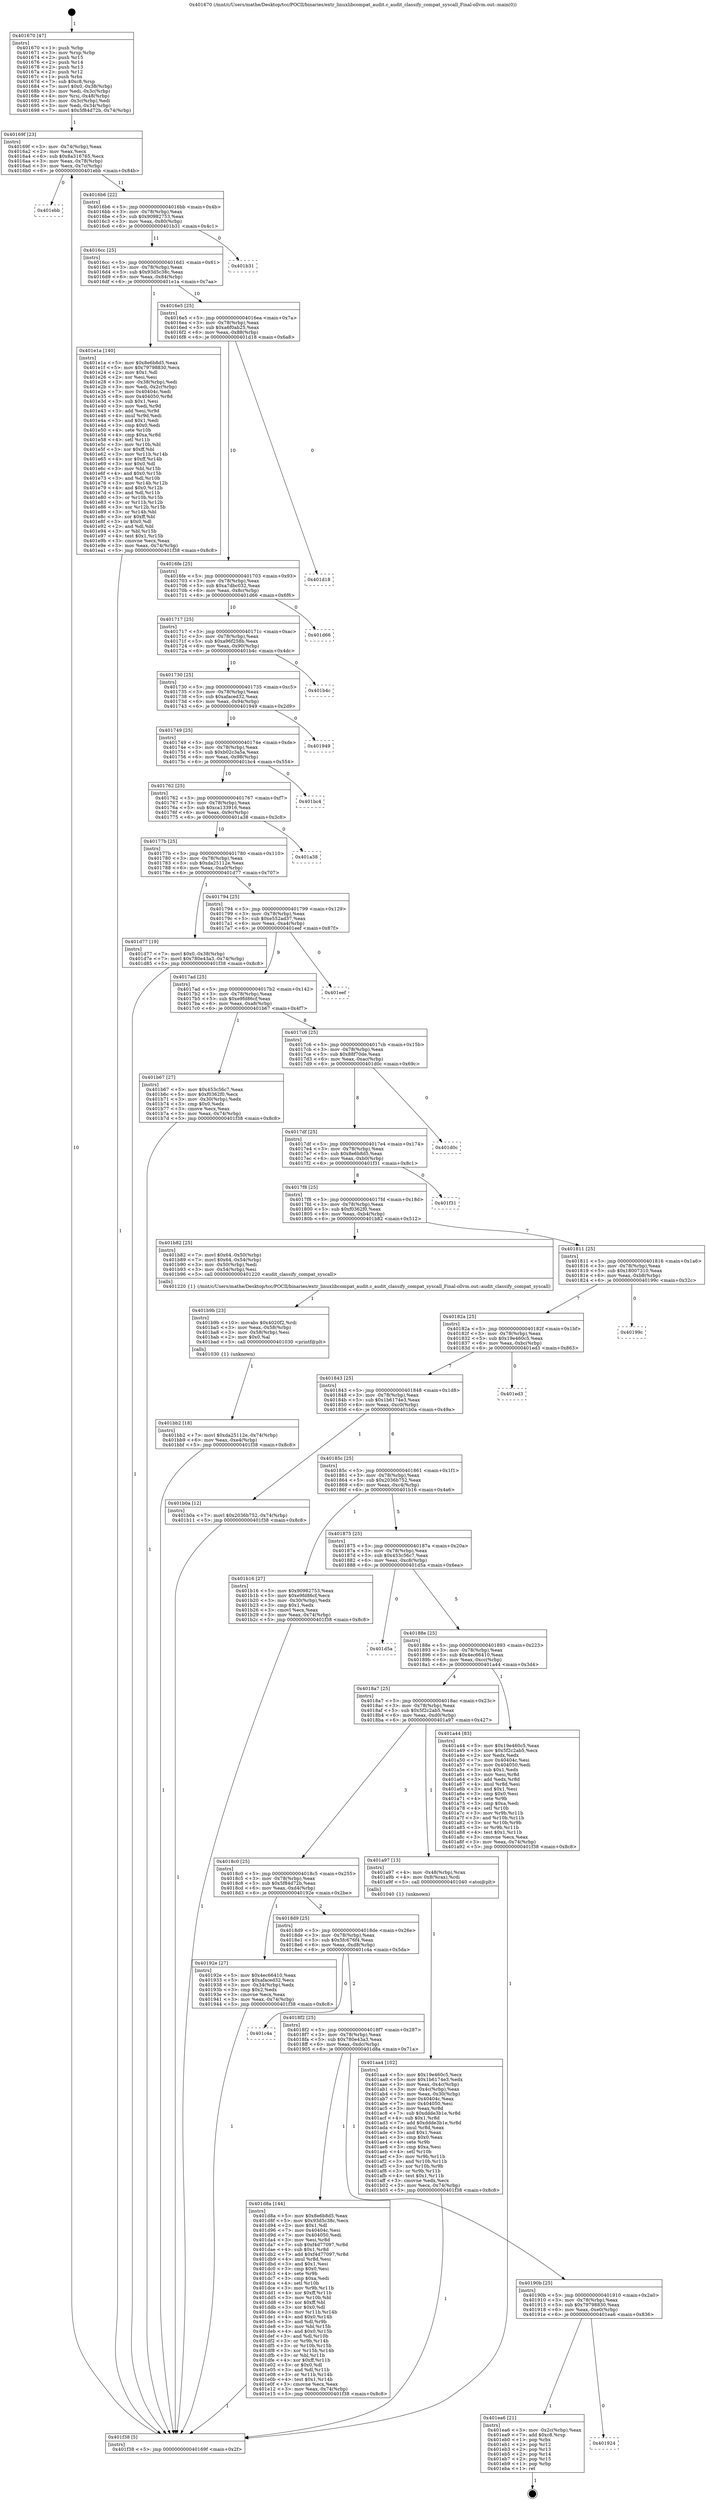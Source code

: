 digraph "0x401670" {
  label = "0x401670 (/mnt/c/Users/mathe/Desktop/tcc/POCII/binaries/extr_linuxlibcompat_audit.c_audit_classify_compat_syscall_Final-ollvm.out::main(0))"
  labelloc = "t"
  node[shape=record]

  Entry [label="",width=0.3,height=0.3,shape=circle,fillcolor=black,style=filled]
  "0x40169f" [label="{
     0x40169f [23]\l
     | [instrs]\l
     &nbsp;&nbsp;0x40169f \<+3\>: mov -0x74(%rbp),%eax\l
     &nbsp;&nbsp;0x4016a2 \<+2\>: mov %eax,%ecx\l
     &nbsp;&nbsp;0x4016a4 \<+6\>: sub $0x8a316765,%ecx\l
     &nbsp;&nbsp;0x4016aa \<+3\>: mov %eax,-0x78(%rbp)\l
     &nbsp;&nbsp;0x4016ad \<+3\>: mov %ecx,-0x7c(%rbp)\l
     &nbsp;&nbsp;0x4016b0 \<+6\>: je 0000000000401ebb \<main+0x84b\>\l
  }"]
  "0x401ebb" [label="{
     0x401ebb\l
  }", style=dashed]
  "0x4016b6" [label="{
     0x4016b6 [22]\l
     | [instrs]\l
     &nbsp;&nbsp;0x4016b6 \<+5\>: jmp 00000000004016bb \<main+0x4b\>\l
     &nbsp;&nbsp;0x4016bb \<+3\>: mov -0x78(%rbp),%eax\l
     &nbsp;&nbsp;0x4016be \<+5\>: sub $0x90982753,%eax\l
     &nbsp;&nbsp;0x4016c3 \<+3\>: mov %eax,-0x80(%rbp)\l
     &nbsp;&nbsp;0x4016c6 \<+6\>: je 0000000000401b31 \<main+0x4c1\>\l
  }"]
  Exit [label="",width=0.3,height=0.3,shape=circle,fillcolor=black,style=filled,peripheries=2]
  "0x401b31" [label="{
     0x401b31\l
  }", style=dashed]
  "0x4016cc" [label="{
     0x4016cc [25]\l
     | [instrs]\l
     &nbsp;&nbsp;0x4016cc \<+5\>: jmp 00000000004016d1 \<main+0x61\>\l
     &nbsp;&nbsp;0x4016d1 \<+3\>: mov -0x78(%rbp),%eax\l
     &nbsp;&nbsp;0x4016d4 \<+5\>: sub $0x93d5c38c,%eax\l
     &nbsp;&nbsp;0x4016d9 \<+6\>: mov %eax,-0x84(%rbp)\l
     &nbsp;&nbsp;0x4016df \<+6\>: je 0000000000401e1a \<main+0x7aa\>\l
  }"]
  "0x401924" [label="{
     0x401924\l
  }", style=dashed]
  "0x401e1a" [label="{
     0x401e1a [140]\l
     | [instrs]\l
     &nbsp;&nbsp;0x401e1a \<+5\>: mov $0x8e6b8d5,%eax\l
     &nbsp;&nbsp;0x401e1f \<+5\>: mov $0x79798830,%ecx\l
     &nbsp;&nbsp;0x401e24 \<+2\>: mov $0x1,%dl\l
     &nbsp;&nbsp;0x401e26 \<+2\>: xor %esi,%esi\l
     &nbsp;&nbsp;0x401e28 \<+3\>: mov -0x38(%rbp),%edi\l
     &nbsp;&nbsp;0x401e2b \<+3\>: mov %edi,-0x2c(%rbp)\l
     &nbsp;&nbsp;0x401e2e \<+7\>: mov 0x40404c,%edi\l
     &nbsp;&nbsp;0x401e35 \<+8\>: mov 0x404050,%r8d\l
     &nbsp;&nbsp;0x401e3d \<+3\>: sub $0x1,%esi\l
     &nbsp;&nbsp;0x401e40 \<+3\>: mov %edi,%r9d\l
     &nbsp;&nbsp;0x401e43 \<+3\>: add %esi,%r9d\l
     &nbsp;&nbsp;0x401e46 \<+4\>: imul %r9d,%edi\l
     &nbsp;&nbsp;0x401e4a \<+3\>: and $0x1,%edi\l
     &nbsp;&nbsp;0x401e4d \<+3\>: cmp $0x0,%edi\l
     &nbsp;&nbsp;0x401e50 \<+4\>: sete %r10b\l
     &nbsp;&nbsp;0x401e54 \<+4\>: cmp $0xa,%r8d\l
     &nbsp;&nbsp;0x401e58 \<+4\>: setl %r11b\l
     &nbsp;&nbsp;0x401e5c \<+3\>: mov %r10b,%bl\l
     &nbsp;&nbsp;0x401e5f \<+3\>: xor $0xff,%bl\l
     &nbsp;&nbsp;0x401e62 \<+3\>: mov %r11b,%r14b\l
     &nbsp;&nbsp;0x401e65 \<+4\>: xor $0xff,%r14b\l
     &nbsp;&nbsp;0x401e69 \<+3\>: xor $0x0,%dl\l
     &nbsp;&nbsp;0x401e6c \<+3\>: mov %bl,%r15b\l
     &nbsp;&nbsp;0x401e6f \<+4\>: and $0x0,%r15b\l
     &nbsp;&nbsp;0x401e73 \<+3\>: and %dl,%r10b\l
     &nbsp;&nbsp;0x401e76 \<+3\>: mov %r14b,%r12b\l
     &nbsp;&nbsp;0x401e79 \<+4\>: and $0x0,%r12b\l
     &nbsp;&nbsp;0x401e7d \<+3\>: and %dl,%r11b\l
     &nbsp;&nbsp;0x401e80 \<+3\>: or %r10b,%r15b\l
     &nbsp;&nbsp;0x401e83 \<+3\>: or %r11b,%r12b\l
     &nbsp;&nbsp;0x401e86 \<+3\>: xor %r12b,%r15b\l
     &nbsp;&nbsp;0x401e89 \<+3\>: or %r14b,%bl\l
     &nbsp;&nbsp;0x401e8c \<+3\>: xor $0xff,%bl\l
     &nbsp;&nbsp;0x401e8f \<+3\>: or $0x0,%dl\l
     &nbsp;&nbsp;0x401e92 \<+2\>: and %dl,%bl\l
     &nbsp;&nbsp;0x401e94 \<+3\>: or %bl,%r15b\l
     &nbsp;&nbsp;0x401e97 \<+4\>: test $0x1,%r15b\l
     &nbsp;&nbsp;0x401e9b \<+3\>: cmovne %ecx,%eax\l
     &nbsp;&nbsp;0x401e9e \<+3\>: mov %eax,-0x74(%rbp)\l
     &nbsp;&nbsp;0x401ea1 \<+5\>: jmp 0000000000401f38 \<main+0x8c8\>\l
  }"]
  "0x4016e5" [label="{
     0x4016e5 [25]\l
     | [instrs]\l
     &nbsp;&nbsp;0x4016e5 \<+5\>: jmp 00000000004016ea \<main+0x7a\>\l
     &nbsp;&nbsp;0x4016ea \<+3\>: mov -0x78(%rbp),%eax\l
     &nbsp;&nbsp;0x4016ed \<+5\>: sub $0xa6f0ab25,%eax\l
     &nbsp;&nbsp;0x4016f2 \<+6\>: mov %eax,-0x88(%rbp)\l
     &nbsp;&nbsp;0x4016f8 \<+6\>: je 0000000000401d18 \<main+0x6a8\>\l
  }"]
  "0x401ea6" [label="{
     0x401ea6 [21]\l
     | [instrs]\l
     &nbsp;&nbsp;0x401ea6 \<+3\>: mov -0x2c(%rbp),%eax\l
     &nbsp;&nbsp;0x401ea9 \<+7\>: add $0xc8,%rsp\l
     &nbsp;&nbsp;0x401eb0 \<+1\>: pop %rbx\l
     &nbsp;&nbsp;0x401eb1 \<+2\>: pop %r12\l
     &nbsp;&nbsp;0x401eb3 \<+2\>: pop %r13\l
     &nbsp;&nbsp;0x401eb5 \<+2\>: pop %r14\l
     &nbsp;&nbsp;0x401eb7 \<+2\>: pop %r15\l
     &nbsp;&nbsp;0x401eb9 \<+1\>: pop %rbp\l
     &nbsp;&nbsp;0x401eba \<+1\>: ret\l
  }"]
  "0x401d18" [label="{
     0x401d18\l
  }", style=dashed]
  "0x4016fe" [label="{
     0x4016fe [25]\l
     | [instrs]\l
     &nbsp;&nbsp;0x4016fe \<+5\>: jmp 0000000000401703 \<main+0x93\>\l
     &nbsp;&nbsp;0x401703 \<+3\>: mov -0x78(%rbp),%eax\l
     &nbsp;&nbsp;0x401706 \<+5\>: sub $0xa7dbc032,%eax\l
     &nbsp;&nbsp;0x40170b \<+6\>: mov %eax,-0x8c(%rbp)\l
     &nbsp;&nbsp;0x401711 \<+6\>: je 0000000000401d66 \<main+0x6f6\>\l
  }"]
  "0x40190b" [label="{
     0x40190b [25]\l
     | [instrs]\l
     &nbsp;&nbsp;0x40190b \<+5\>: jmp 0000000000401910 \<main+0x2a0\>\l
     &nbsp;&nbsp;0x401910 \<+3\>: mov -0x78(%rbp),%eax\l
     &nbsp;&nbsp;0x401913 \<+5\>: sub $0x79798830,%eax\l
     &nbsp;&nbsp;0x401918 \<+6\>: mov %eax,-0xe0(%rbp)\l
     &nbsp;&nbsp;0x40191e \<+6\>: je 0000000000401ea6 \<main+0x836\>\l
  }"]
  "0x401d66" [label="{
     0x401d66\l
  }", style=dashed]
  "0x401717" [label="{
     0x401717 [25]\l
     | [instrs]\l
     &nbsp;&nbsp;0x401717 \<+5\>: jmp 000000000040171c \<main+0xac\>\l
     &nbsp;&nbsp;0x40171c \<+3\>: mov -0x78(%rbp),%eax\l
     &nbsp;&nbsp;0x40171f \<+5\>: sub $0xa96f258b,%eax\l
     &nbsp;&nbsp;0x401724 \<+6\>: mov %eax,-0x90(%rbp)\l
     &nbsp;&nbsp;0x40172a \<+6\>: je 0000000000401b4c \<main+0x4dc\>\l
  }"]
  "0x401d8a" [label="{
     0x401d8a [144]\l
     | [instrs]\l
     &nbsp;&nbsp;0x401d8a \<+5\>: mov $0x8e6b8d5,%eax\l
     &nbsp;&nbsp;0x401d8f \<+5\>: mov $0x93d5c38c,%ecx\l
     &nbsp;&nbsp;0x401d94 \<+2\>: mov $0x1,%dl\l
     &nbsp;&nbsp;0x401d96 \<+7\>: mov 0x40404c,%esi\l
     &nbsp;&nbsp;0x401d9d \<+7\>: mov 0x404050,%edi\l
     &nbsp;&nbsp;0x401da4 \<+3\>: mov %esi,%r8d\l
     &nbsp;&nbsp;0x401da7 \<+7\>: sub $0xf4d77097,%r8d\l
     &nbsp;&nbsp;0x401dae \<+4\>: sub $0x1,%r8d\l
     &nbsp;&nbsp;0x401db2 \<+7\>: add $0xf4d77097,%r8d\l
     &nbsp;&nbsp;0x401db9 \<+4\>: imul %r8d,%esi\l
     &nbsp;&nbsp;0x401dbd \<+3\>: and $0x1,%esi\l
     &nbsp;&nbsp;0x401dc0 \<+3\>: cmp $0x0,%esi\l
     &nbsp;&nbsp;0x401dc3 \<+4\>: sete %r9b\l
     &nbsp;&nbsp;0x401dc7 \<+3\>: cmp $0xa,%edi\l
     &nbsp;&nbsp;0x401dca \<+4\>: setl %r10b\l
     &nbsp;&nbsp;0x401dce \<+3\>: mov %r9b,%r11b\l
     &nbsp;&nbsp;0x401dd1 \<+4\>: xor $0xff,%r11b\l
     &nbsp;&nbsp;0x401dd5 \<+3\>: mov %r10b,%bl\l
     &nbsp;&nbsp;0x401dd8 \<+3\>: xor $0xff,%bl\l
     &nbsp;&nbsp;0x401ddb \<+3\>: xor $0x0,%dl\l
     &nbsp;&nbsp;0x401dde \<+3\>: mov %r11b,%r14b\l
     &nbsp;&nbsp;0x401de1 \<+4\>: and $0x0,%r14b\l
     &nbsp;&nbsp;0x401de5 \<+3\>: and %dl,%r9b\l
     &nbsp;&nbsp;0x401de8 \<+3\>: mov %bl,%r15b\l
     &nbsp;&nbsp;0x401deb \<+4\>: and $0x0,%r15b\l
     &nbsp;&nbsp;0x401def \<+3\>: and %dl,%r10b\l
     &nbsp;&nbsp;0x401df2 \<+3\>: or %r9b,%r14b\l
     &nbsp;&nbsp;0x401df5 \<+3\>: or %r10b,%r15b\l
     &nbsp;&nbsp;0x401df8 \<+3\>: xor %r15b,%r14b\l
     &nbsp;&nbsp;0x401dfb \<+3\>: or %bl,%r11b\l
     &nbsp;&nbsp;0x401dfe \<+4\>: xor $0xff,%r11b\l
     &nbsp;&nbsp;0x401e02 \<+3\>: or $0x0,%dl\l
     &nbsp;&nbsp;0x401e05 \<+3\>: and %dl,%r11b\l
     &nbsp;&nbsp;0x401e08 \<+3\>: or %r11b,%r14b\l
     &nbsp;&nbsp;0x401e0b \<+4\>: test $0x1,%r14b\l
     &nbsp;&nbsp;0x401e0f \<+3\>: cmovne %ecx,%eax\l
     &nbsp;&nbsp;0x401e12 \<+3\>: mov %eax,-0x74(%rbp)\l
     &nbsp;&nbsp;0x401e15 \<+5\>: jmp 0000000000401f38 \<main+0x8c8\>\l
  }"]
  "0x401b4c" [label="{
     0x401b4c\l
  }", style=dashed]
  "0x401730" [label="{
     0x401730 [25]\l
     | [instrs]\l
     &nbsp;&nbsp;0x401730 \<+5\>: jmp 0000000000401735 \<main+0xc5\>\l
     &nbsp;&nbsp;0x401735 \<+3\>: mov -0x78(%rbp),%eax\l
     &nbsp;&nbsp;0x401738 \<+5\>: sub $0xafaced32,%eax\l
     &nbsp;&nbsp;0x40173d \<+6\>: mov %eax,-0x94(%rbp)\l
     &nbsp;&nbsp;0x401743 \<+6\>: je 0000000000401949 \<main+0x2d9\>\l
  }"]
  "0x4018f2" [label="{
     0x4018f2 [25]\l
     | [instrs]\l
     &nbsp;&nbsp;0x4018f2 \<+5\>: jmp 00000000004018f7 \<main+0x287\>\l
     &nbsp;&nbsp;0x4018f7 \<+3\>: mov -0x78(%rbp),%eax\l
     &nbsp;&nbsp;0x4018fa \<+5\>: sub $0x780e43a3,%eax\l
     &nbsp;&nbsp;0x4018ff \<+6\>: mov %eax,-0xdc(%rbp)\l
     &nbsp;&nbsp;0x401905 \<+6\>: je 0000000000401d8a \<main+0x71a\>\l
  }"]
  "0x401949" [label="{
     0x401949\l
  }", style=dashed]
  "0x401749" [label="{
     0x401749 [25]\l
     | [instrs]\l
     &nbsp;&nbsp;0x401749 \<+5\>: jmp 000000000040174e \<main+0xde\>\l
     &nbsp;&nbsp;0x40174e \<+3\>: mov -0x78(%rbp),%eax\l
     &nbsp;&nbsp;0x401751 \<+5\>: sub $0xb02c3a5a,%eax\l
     &nbsp;&nbsp;0x401756 \<+6\>: mov %eax,-0x98(%rbp)\l
     &nbsp;&nbsp;0x40175c \<+6\>: je 0000000000401bc4 \<main+0x554\>\l
  }"]
  "0x401c4a" [label="{
     0x401c4a\l
  }", style=dashed]
  "0x401bc4" [label="{
     0x401bc4\l
  }", style=dashed]
  "0x401762" [label="{
     0x401762 [25]\l
     | [instrs]\l
     &nbsp;&nbsp;0x401762 \<+5\>: jmp 0000000000401767 \<main+0xf7\>\l
     &nbsp;&nbsp;0x401767 \<+3\>: mov -0x78(%rbp),%eax\l
     &nbsp;&nbsp;0x40176a \<+5\>: sub $0xca133916,%eax\l
     &nbsp;&nbsp;0x40176f \<+6\>: mov %eax,-0x9c(%rbp)\l
     &nbsp;&nbsp;0x401775 \<+6\>: je 0000000000401a38 \<main+0x3c8\>\l
  }"]
  "0x401bb2" [label="{
     0x401bb2 [18]\l
     | [instrs]\l
     &nbsp;&nbsp;0x401bb2 \<+7\>: movl $0xda25112e,-0x74(%rbp)\l
     &nbsp;&nbsp;0x401bb9 \<+6\>: mov %eax,-0xe4(%rbp)\l
     &nbsp;&nbsp;0x401bbf \<+5\>: jmp 0000000000401f38 \<main+0x8c8\>\l
  }"]
  "0x401a38" [label="{
     0x401a38\l
  }", style=dashed]
  "0x40177b" [label="{
     0x40177b [25]\l
     | [instrs]\l
     &nbsp;&nbsp;0x40177b \<+5\>: jmp 0000000000401780 \<main+0x110\>\l
     &nbsp;&nbsp;0x401780 \<+3\>: mov -0x78(%rbp),%eax\l
     &nbsp;&nbsp;0x401783 \<+5\>: sub $0xda25112e,%eax\l
     &nbsp;&nbsp;0x401788 \<+6\>: mov %eax,-0xa0(%rbp)\l
     &nbsp;&nbsp;0x40178e \<+6\>: je 0000000000401d77 \<main+0x707\>\l
  }"]
  "0x401b9b" [label="{
     0x401b9b [23]\l
     | [instrs]\l
     &nbsp;&nbsp;0x401b9b \<+10\>: movabs $0x4020f2,%rdi\l
     &nbsp;&nbsp;0x401ba5 \<+3\>: mov %eax,-0x58(%rbp)\l
     &nbsp;&nbsp;0x401ba8 \<+3\>: mov -0x58(%rbp),%esi\l
     &nbsp;&nbsp;0x401bab \<+2\>: mov $0x0,%al\l
     &nbsp;&nbsp;0x401bad \<+5\>: call 0000000000401030 \<printf@plt\>\l
     | [calls]\l
     &nbsp;&nbsp;0x401030 \{1\} (unknown)\l
  }"]
  "0x401d77" [label="{
     0x401d77 [19]\l
     | [instrs]\l
     &nbsp;&nbsp;0x401d77 \<+7\>: movl $0x0,-0x38(%rbp)\l
     &nbsp;&nbsp;0x401d7e \<+7\>: movl $0x780e43a3,-0x74(%rbp)\l
     &nbsp;&nbsp;0x401d85 \<+5\>: jmp 0000000000401f38 \<main+0x8c8\>\l
  }"]
  "0x401794" [label="{
     0x401794 [25]\l
     | [instrs]\l
     &nbsp;&nbsp;0x401794 \<+5\>: jmp 0000000000401799 \<main+0x129\>\l
     &nbsp;&nbsp;0x401799 \<+3\>: mov -0x78(%rbp),%eax\l
     &nbsp;&nbsp;0x40179c \<+5\>: sub $0xe552ad37,%eax\l
     &nbsp;&nbsp;0x4017a1 \<+6\>: mov %eax,-0xa4(%rbp)\l
     &nbsp;&nbsp;0x4017a7 \<+6\>: je 0000000000401eef \<main+0x87f\>\l
  }"]
  "0x401aa4" [label="{
     0x401aa4 [102]\l
     | [instrs]\l
     &nbsp;&nbsp;0x401aa4 \<+5\>: mov $0x19e460c5,%ecx\l
     &nbsp;&nbsp;0x401aa9 \<+5\>: mov $0x1b6174e3,%edx\l
     &nbsp;&nbsp;0x401aae \<+3\>: mov %eax,-0x4c(%rbp)\l
     &nbsp;&nbsp;0x401ab1 \<+3\>: mov -0x4c(%rbp),%eax\l
     &nbsp;&nbsp;0x401ab4 \<+3\>: mov %eax,-0x30(%rbp)\l
     &nbsp;&nbsp;0x401ab7 \<+7\>: mov 0x40404c,%eax\l
     &nbsp;&nbsp;0x401abe \<+7\>: mov 0x404050,%esi\l
     &nbsp;&nbsp;0x401ac5 \<+3\>: mov %eax,%r8d\l
     &nbsp;&nbsp;0x401ac8 \<+7\>: sub $0xddde3b1e,%r8d\l
     &nbsp;&nbsp;0x401acf \<+4\>: sub $0x1,%r8d\l
     &nbsp;&nbsp;0x401ad3 \<+7\>: add $0xddde3b1e,%r8d\l
     &nbsp;&nbsp;0x401ada \<+4\>: imul %r8d,%eax\l
     &nbsp;&nbsp;0x401ade \<+3\>: and $0x1,%eax\l
     &nbsp;&nbsp;0x401ae1 \<+3\>: cmp $0x0,%eax\l
     &nbsp;&nbsp;0x401ae4 \<+4\>: sete %r9b\l
     &nbsp;&nbsp;0x401ae8 \<+3\>: cmp $0xa,%esi\l
     &nbsp;&nbsp;0x401aeb \<+4\>: setl %r10b\l
     &nbsp;&nbsp;0x401aef \<+3\>: mov %r9b,%r11b\l
     &nbsp;&nbsp;0x401af2 \<+3\>: and %r10b,%r11b\l
     &nbsp;&nbsp;0x401af5 \<+3\>: xor %r10b,%r9b\l
     &nbsp;&nbsp;0x401af8 \<+3\>: or %r9b,%r11b\l
     &nbsp;&nbsp;0x401afb \<+4\>: test $0x1,%r11b\l
     &nbsp;&nbsp;0x401aff \<+3\>: cmovne %edx,%ecx\l
     &nbsp;&nbsp;0x401b02 \<+3\>: mov %ecx,-0x74(%rbp)\l
     &nbsp;&nbsp;0x401b05 \<+5\>: jmp 0000000000401f38 \<main+0x8c8\>\l
  }"]
  "0x401eef" [label="{
     0x401eef\l
  }", style=dashed]
  "0x4017ad" [label="{
     0x4017ad [25]\l
     | [instrs]\l
     &nbsp;&nbsp;0x4017ad \<+5\>: jmp 00000000004017b2 \<main+0x142\>\l
     &nbsp;&nbsp;0x4017b2 \<+3\>: mov -0x78(%rbp),%eax\l
     &nbsp;&nbsp;0x4017b5 \<+5\>: sub $0xe9fd86cf,%eax\l
     &nbsp;&nbsp;0x4017ba \<+6\>: mov %eax,-0xa8(%rbp)\l
     &nbsp;&nbsp;0x4017c0 \<+6\>: je 0000000000401b67 \<main+0x4f7\>\l
  }"]
  "0x401670" [label="{
     0x401670 [47]\l
     | [instrs]\l
     &nbsp;&nbsp;0x401670 \<+1\>: push %rbp\l
     &nbsp;&nbsp;0x401671 \<+3\>: mov %rsp,%rbp\l
     &nbsp;&nbsp;0x401674 \<+2\>: push %r15\l
     &nbsp;&nbsp;0x401676 \<+2\>: push %r14\l
     &nbsp;&nbsp;0x401678 \<+2\>: push %r13\l
     &nbsp;&nbsp;0x40167a \<+2\>: push %r12\l
     &nbsp;&nbsp;0x40167c \<+1\>: push %rbx\l
     &nbsp;&nbsp;0x40167d \<+7\>: sub $0xc8,%rsp\l
     &nbsp;&nbsp;0x401684 \<+7\>: movl $0x0,-0x38(%rbp)\l
     &nbsp;&nbsp;0x40168b \<+3\>: mov %edi,-0x3c(%rbp)\l
     &nbsp;&nbsp;0x40168e \<+4\>: mov %rsi,-0x48(%rbp)\l
     &nbsp;&nbsp;0x401692 \<+3\>: mov -0x3c(%rbp),%edi\l
     &nbsp;&nbsp;0x401695 \<+3\>: mov %edi,-0x34(%rbp)\l
     &nbsp;&nbsp;0x401698 \<+7\>: movl $0x5f84d72b,-0x74(%rbp)\l
  }"]
  "0x401b67" [label="{
     0x401b67 [27]\l
     | [instrs]\l
     &nbsp;&nbsp;0x401b67 \<+5\>: mov $0x453c56c7,%eax\l
     &nbsp;&nbsp;0x401b6c \<+5\>: mov $0xf0362f0,%ecx\l
     &nbsp;&nbsp;0x401b71 \<+3\>: mov -0x30(%rbp),%edx\l
     &nbsp;&nbsp;0x401b74 \<+3\>: cmp $0x0,%edx\l
     &nbsp;&nbsp;0x401b77 \<+3\>: cmove %ecx,%eax\l
     &nbsp;&nbsp;0x401b7a \<+3\>: mov %eax,-0x74(%rbp)\l
     &nbsp;&nbsp;0x401b7d \<+5\>: jmp 0000000000401f38 \<main+0x8c8\>\l
  }"]
  "0x4017c6" [label="{
     0x4017c6 [25]\l
     | [instrs]\l
     &nbsp;&nbsp;0x4017c6 \<+5\>: jmp 00000000004017cb \<main+0x15b\>\l
     &nbsp;&nbsp;0x4017cb \<+3\>: mov -0x78(%rbp),%eax\l
     &nbsp;&nbsp;0x4017ce \<+5\>: sub $0x88f70de,%eax\l
     &nbsp;&nbsp;0x4017d3 \<+6\>: mov %eax,-0xac(%rbp)\l
     &nbsp;&nbsp;0x4017d9 \<+6\>: je 0000000000401d0c \<main+0x69c\>\l
  }"]
  "0x401f38" [label="{
     0x401f38 [5]\l
     | [instrs]\l
     &nbsp;&nbsp;0x401f38 \<+5\>: jmp 000000000040169f \<main+0x2f\>\l
  }"]
  "0x401d0c" [label="{
     0x401d0c\l
  }", style=dashed]
  "0x4017df" [label="{
     0x4017df [25]\l
     | [instrs]\l
     &nbsp;&nbsp;0x4017df \<+5\>: jmp 00000000004017e4 \<main+0x174\>\l
     &nbsp;&nbsp;0x4017e4 \<+3\>: mov -0x78(%rbp),%eax\l
     &nbsp;&nbsp;0x4017e7 \<+5\>: sub $0x8e6b8d5,%eax\l
     &nbsp;&nbsp;0x4017ec \<+6\>: mov %eax,-0xb0(%rbp)\l
     &nbsp;&nbsp;0x4017f2 \<+6\>: je 0000000000401f31 \<main+0x8c1\>\l
  }"]
  "0x4018d9" [label="{
     0x4018d9 [25]\l
     | [instrs]\l
     &nbsp;&nbsp;0x4018d9 \<+5\>: jmp 00000000004018de \<main+0x26e\>\l
     &nbsp;&nbsp;0x4018de \<+3\>: mov -0x78(%rbp),%eax\l
     &nbsp;&nbsp;0x4018e1 \<+5\>: sub $0x5fc676f4,%eax\l
     &nbsp;&nbsp;0x4018e6 \<+6\>: mov %eax,-0xd8(%rbp)\l
     &nbsp;&nbsp;0x4018ec \<+6\>: je 0000000000401c4a \<main+0x5da\>\l
  }"]
  "0x401f31" [label="{
     0x401f31\l
  }", style=dashed]
  "0x4017f8" [label="{
     0x4017f8 [25]\l
     | [instrs]\l
     &nbsp;&nbsp;0x4017f8 \<+5\>: jmp 00000000004017fd \<main+0x18d\>\l
     &nbsp;&nbsp;0x4017fd \<+3\>: mov -0x78(%rbp),%eax\l
     &nbsp;&nbsp;0x401800 \<+5\>: sub $0xf0362f0,%eax\l
     &nbsp;&nbsp;0x401805 \<+6\>: mov %eax,-0xb4(%rbp)\l
     &nbsp;&nbsp;0x40180b \<+6\>: je 0000000000401b82 \<main+0x512\>\l
  }"]
  "0x40192e" [label="{
     0x40192e [27]\l
     | [instrs]\l
     &nbsp;&nbsp;0x40192e \<+5\>: mov $0x4ec66410,%eax\l
     &nbsp;&nbsp;0x401933 \<+5\>: mov $0xafaced32,%ecx\l
     &nbsp;&nbsp;0x401938 \<+3\>: mov -0x34(%rbp),%edx\l
     &nbsp;&nbsp;0x40193b \<+3\>: cmp $0x2,%edx\l
     &nbsp;&nbsp;0x40193e \<+3\>: cmovne %ecx,%eax\l
     &nbsp;&nbsp;0x401941 \<+3\>: mov %eax,-0x74(%rbp)\l
     &nbsp;&nbsp;0x401944 \<+5\>: jmp 0000000000401f38 \<main+0x8c8\>\l
  }"]
  "0x401b82" [label="{
     0x401b82 [25]\l
     | [instrs]\l
     &nbsp;&nbsp;0x401b82 \<+7\>: movl $0x64,-0x50(%rbp)\l
     &nbsp;&nbsp;0x401b89 \<+7\>: movl $0x64,-0x54(%rbp)\l
     &nbsp;&nbsp;0x401b90 \<+3\>: mov -0x50(%rbp),%edi\l
     &nbsp;&nbsp;0x401b93 \<+3\>: mov -0x54(%rbp),%esi\l
     &nbsp;&nbsp;0x401b96 \<+5\>: call 0000000000401220 \<audit_classify_compat_syscall\>\l
     | [calls]\l
     &nbsp;&nbsp;0x401220 \{1\} (/mnt/c/Users/mathe/Desktop/tcc/POCII/binaries/extr_linuxlibcompat_audit.c_audit_classify_compat_syscall_Final-ollvm.out::audit_classify_compat_syscall)\l
  }"]
  "0x401811" [label="{
     0x401811 [25]\l
     | [instrs]\l
     &nbsp;&nbsp;0x401811 \<+5\>: jmp 0000000000401816 \<main+0x1a6\>\l
     &nbsp;&nbsp;0x401816 \<+3\>: mov -0x78(%rbp),%eax\l
     &nbsp;&nbsp;0x401819 \<+5\>: sub $0x18007310,%eax\l
     &nbsp;&nbsp;0x40181e \<+6\>: mov %eax,-0xb8(%rbp)\l
     &nbsp;&nbsp;0x401824 \<+6\>: je 000000000040199c \<main+0x32c\>\l
  }"]
  "0x4018c0" [label="{
     0x4018c0 [25]\l
     | [instrs]\l
     &nbsp;&nbsp;0x4018c0 \<+5\>: jmp 00000000004018c5 \<main+0x255\>\l
     &nbsp;&nbsp;0x4018c5 \<+3\>: mov -0x78(%rbp),%eax\l
     &nbsp;&nbsp;0x4018c8 \<+5\>: sub $0x5f84d72b,%eax\l
     &nbsp;&nbsp;0x4018cd \<+6\>: mov %eax,-0xd4(%rbp)\l
     &nbsp;&nbsp;0x4018d3 \<+6\>: je 000000000040192e \<main+0x2be\>\l
  }"]
  "0x40199c" [label="{
     0x40199c\l
  }", style=dashed]
  "0x40182a" [label="{
     0x40182a [25]\l
     | [instrs]\l
     &nbsp;&nbsp;0x40182a \<+5\>: jmp 000000000040182f \<main+0x1bf\>\l
     &nbsp;&nbsp;0x40182f \<+3\>: mov -0x78(%rbp),%eax\l
     &nbsp;&nbsp;0x401832 \<+5\>: sub $0x19e460c5,%eax\l
     &nbsp;&nbsp;0x401837 \<+6\>: mov %eax,-0xbc(%rbp)\l
     &nbsp;&nbsp;0x40183d \<+6\>: je 0000000000401ed3 \<main+0x863\>\l
  }"]
  "0x401a97" [label="{
     0x401a97 [13]\l
     | [instrs]\l
     &nbsp;&nbsp;0x401a97 \<+4\>: mov -0x48(%rbp),%rax\l
     &nbsp;&nbsp;0x401a9b \<+4\>: mov 0x8(%rax),%rdi\l
     &nbsp;&nbsp;0x401a9f \<+5\>: call 0000000000401040 \<atoi@plt\>\l
     | [calls]\l
     &nbsp;&nbsp;0x401040 \{1\} (unknown)\l
  }"]
  "0x401ed3" [label="{
     0x401ed3\l
  }", style=dashed]
  "0x401843" [label="{
     0x401843 [25]\l
     | [instrs]\l
     &nbsp;&nbsp;0x401843 \<+5\>: jmp 0000000000401848 \<main+0x1d8\>\l
     &nbsp;&nbsp;0x401848 \<+3\>: mov -0x78(%rbp),%eax\l
     &nbsp;&nbsp;0x40184b \<+5\>: sub $0x1b6174e3,%eax\l
     &nbsp;&nbsp;0x401850 \<+6\>: mov %eax,-0xc0(%rbp)\l
     &nbsp;&nbsp;0x401856 \<+6\>: je 0000000000401b0a \<main+0x49a\>\l
  }"]
  "0x4018a7" [label="{
     0x4018a7 [25]\l
     | [instrs]\l
     &nbsp;&nbsp;0x4018a7 \<+5\>: jmp 00000000004018ac \<main+0x23c\>\l
     &nbsp;&nbsp;0x4018ac \<+3\>: mov -0x78(%rbp),%eax\l
     &nbsp;&nbsp;0x4018af \<+5\>: sub $0x5f2c2ab5,%eax\l
     &nbsp;&nbsp;0x4018b4 \<+6\>: mov %eax,-0xd0(%rbp)\l
     &nbsp;&nbsp;0x4018ba \<+6\>: je 0000000000401a97 \<main+0x427\>\l
  }"]
  "0x401b0a" [label="{
     0x401b0a [12]\l
     | [instrs]\l
     &nbsp;&nbsp;0x401b0a \<+7\>: movl $0x2036b752,-0x74(%rbp)\l
     &nbsp;&nbsp;0x401b11 \<+5\>: jmp 0000000000401f38 \<main+0x8c8\>\l
  }"]
  "0x40185c" [label="{
     0x40185c [25]\l
     | [instrs]\l
     &nbsp;&nbsp;0x40185c \<+5\>: jmp 0000000000401861 \<main+0x1f1\>\l
     &nbsp;&nbsp;0x401861 \<+3\>: mov -0x78(%rbp),%eax\l
     &nbsp;&nbsp;0x401864 \<+5\>: sub $0x2036b752,%eax\l
     &nbsp;&nbsp;0x401869 \<+6\>: mov %eax,-0xc4(%rbp)\l
     &nbsp;&nbsp;0x40186f \<+6\>: je 0000000000401b16 \<main+0x4a6\>\l
  }"]
  "0x401a44" [label="{
     0x401a44 [83]\l
     | [instrs]\l
     &nbsp;&nbsp;0x401a44 \<+5\>: mov $0x19e460c5,%eax\l
     &nbsp;&nbsp;0x401a49 \<+5\>: mov $0x5f2c2ab5,%ecx\l
     &nbsp;&nbsp;0x401a4e \<+2\>: xor %edx,%edx\l
     &nbsp;&nbsp;0x401a50 \<+7\>: mov 0x40404c,%esi\l
     &nbsp;&nbsp;0x401a57 \<+7\>: mov 0x404050,%edi\l
     &nbsp;&nbsp;0x401a5e \<+3\>: sub $0x1,%edx\l
     &nbsp;&nbsp;0x401a61 \<+3\>: mov %esi,%r8d\l
     &nbsp;&nbsp;0x401a64 \<+3\>: add %edx,%r8d\l
     &nbsp;&nbsp;0x401a67 \<+4\>: imul %r8d,%esi\l
     &nbsp;&nbsp;0x401a6b \<+3\>: and $0x1,%esi\l
     &nbsp;&nbsp;0x401a6e \<+3\>: cmp $0x0,%esi\l
     &nbsp;&nbsp;0x401a71 \<+4\>: sete %r9b\l
     &nbsp;&nbsp;0x401a75 \<+3\>: cmp $0xa,%edi\l
     &nbsp;&nbsp;0x401a78 \<+4\>: setl %r10b\l
     &nbsp;&nbsp;0x401a7c \<+3\>: mov %r9b,%r11b\l
     &nbsp;&nbsp;0x401a7f \<+3\>: and %r10b,%r11b\l
     &nbsp;&nbsp;0x401a82 \<+3\>: xor %r10b,%r9b\l
     &nbsp;&nbsp;0x401a85 \<+3\>: or %r9b,%r11b\l
     &nbsp;&nbsp;0x401a88 \<+4\>: test $0x1,%r11b\l
     &nbsp;&nbsp;0x401a8c \<+3\>: cmovne %ecx,%eax\l
     &nbsp;&nbsp;0x401a8f \<+3\>: mov %eax,-0x74(%rbp)\l
     &nbsp;&nbsp;0x401a92 \<+5\>: jmp 0000000000401f38 \<main+0x8c8\>\l
  }"]
  "0x401b16" [label="{
     0x401b16 [27]\l
     | [instrs]\l
     &nbsp;&nbsp;0x401b16 \<+5\>: mov $0x90982753,%eax\l
     &nbsp;&nbsp;0x401b1b \<+5\>: mov $0xe9fd86cf,%ecx\l
     &nbsp;&nbsp;0x401b20 \<+3\>: mov -0x30(%rbp),%edx\l
     &nbsp;&nbsp;0x401b23 \<+3\>: cmp $0x1,%edx\l
     &nbsp;&nbsp;0x401b26 \<+3\>: cmovl %ecx,%eax\l
     &nbsp;&nbsp;0x401b29 \<+3\>: mov %eax,-0x74(%rbp)\l
     &nbsp;&nbsp;0x401b2c \<+5\>: jmp 0000000000401f38 \<main+0x8c8\>\l
  }"]
  "0x401875" [label="{
     0x401875 [25]\l
     | [instrs]\l
     &nbsp;&nbsp;0x401875 \<+5\>: jmp 000000000040187a \<main+0x20a\>\l
     &nbsp;&nbsp;0x40187a \<+3\>: mov -0x78(%rbp),%eax\l
     &nbsp;&nbsp;0x40187d \<+5\>: sub $0x453c56c7,%eax\l
     &nbsp;&nbsp;0x401882 \<+6\>: mov %eax,-0xc8(%rbp)\l
     &nbsp;&nbsp;0x401888 \<+6\>: je 0000000000401d5a \<main+0x6ea\>\l
  }"]
  "0x40188e" [label="{
     0x40188e [25]\l
     | [instrs]\l
     &nbsp;&nbsp;0x40188e \<+5\>: jmp 0000000000401893 \<main+0x223\>\l
     &nbsp;&nbsp;0x401893 \<+3\>: mov -0x78(%rbp),%eax\l
     &nbsp;&nbsp;0x401896 \<+5\>: sub $0x4ec66410,%eax\l
     &nbsp;&nbsp;0x40189b \<+6\>: mov %eax,-0xcc(%rbp)\l
     &nbsp;&nbsp;0x4018a1 \<+6\>: je 0000000000401a44 \<main+0x3d4\>\l
  }"]
  "0x401d5a" [label="{
     0x401d5a\l
  }", style=dashed]
  Entry -> "0x401670" [label=" 1"]
  "0x40169f" -> "0x401ebb" [label=" 0"]
  "0x40169f" -> "0x4016b6" [label=" 11"]
  "0x401ea6" -> Exit [label=" 1"]
  "0x4016b6" -> "0x401b31" [label=" 0"]
  "0x4016b6" -> "0x4016cc" [label=" 11"]
  "0x40190b" -> "0x401924" [label=" 0"]
  "0x4016cc" -> "0x401e1a" [label=" 1"]
  "0x4016cc" -> "0x4016e5" [label=" 10"]
  "0x40190b" -> "0x401ea6" [label=" 1"]
  "0x4016e5" -> "0x401d18" [label=" 0"]
  "0x4016e5" -> "0x4016fe" [label=" 10"]
  "0x401e1a" -> "0x401f38" [label=" 1"]
  "0x4016fe" -> "0x401d66" [label=" 0"]
  "0x4016fe" -> "0x401717" [label=" 10"]
  "0x401d8a" -> "0x401f38" [label=" 1"]
  "0x401717" -> "0x401b4c" [label=" 0"]
  "0x401717" -> "0x401730" [label=" 10"]
  "0x4018f2" -> "0x40190b" [label=" 1"]
  "0x401730" -> "0x401949" [label=" 0"]
  "0x401730" -> "0x401749" [label=" 10"]
  "0x4018f2" -> "0x401d8a" [label=" 1"]
  "0x401749" -> "0x401bc4" [label=" 0"]
  "0x401749" -> "0x401762" [label=" 10"]
  "0x4018d9" -> "0x4018f2" [label=" 2"]
  "0x401762" -> "0x401a38" [label=" 0"]
  "0x401762" -> "0x40177b" [label=" 10"]
  "0x4018d9" -> "0x401c4a" [label=" 0"]
  "0x40177b" -> "0x401d77" [label=" 1"]
  "0x40177b" -> "0x401794" [label=" 9"]
  "0x401d77" -> "0x401f38" [label=" 1"]
  "0x401794" -> "0x401eef" [label=" 0"]
  "0x401794" -> "0x4017ad" [label=" 9"]
  "0x401bb2" -> "0x401f38" [label=" 1"]
  "0x4017ad" -> "0x401b67" [label=" 1"]
  "0x4017ad" -> "0x4017c6" [label=" 8"]
  "0x401b9b" -> "0x401bb2" [label=" 1"]
  "0x4017c6" -> "0x401d0c" [label=" 0"]
  "0x4017c6" -> "0x4017df" [label=" 8"]
  "0x401b82" -> "0x401b9b" [label=" 1"]
  "0x4017df" -> "0x401f31" [label=" 0"]
  "0x4017df" -> "0x4017f8" [label=" 8"]
  "0x401b67" -> "0x401f38" [label=" 1"]
  "0x4017f8" -> "0x401b82" [label=" 1"]
  "0x4017f8" -> "0x401811" [label=" 7"]
  "0x401b16" -> "0x401f38" [label=" 1"]
  "0x401811" -> "0x40199c" [label=" 0"]
  "0x401811" -> "0x40182a" [label=" 7"]
  "0x401aa4" -> "0x401f38" [label=" 1"]
  "0x40182a" -> "0x401ed3" [label=" 0"]
  "0x40182a" -> "0x401843" [label=" 7"]
  "0x401a97" -> "0x401aa4" [label=" 1"]
  "0x401843" -> "0x401b0a" [label=" 1"]
  "0x401843" -> "0x40185c" [label=" 6"]
  "0x401f38" -> "0x40169f" [label=" 10"]
  "0x40185c" -> "0x401b16" [label=" 1"]
  "0x40185c" -> "0x401875" [label=" 5"]
  "0x401670" -> "0x40169f" [label=" 1"]
  "0x401875" -> "0x401d5a" [label=" 0"]
  "0x401875" -> "0x40188e" [label=" 5"]
  "0x40192e" -> "0x401f38" [label=" 1"]
  "0x40188e" -> "0x401a44" [label=" 1"]
  "0x40188e" -> "0x4018a7" [label=" 4"]
  "0x401a44" -> "0x401f38" [label=" 1"]
  "0x4018a7" -> "0x401a97" [label=" 1"]
  "0x4018a7" -> "0x4018c0" [label=" 3"]
  "0x401b0a" -> "0x401f38" [label=" 1"]
  "0x4018c0" -> "0x40192e" [label=" 1"]
  "0x4018c0" -> "0x4018d9" [label=" 2"]
}
